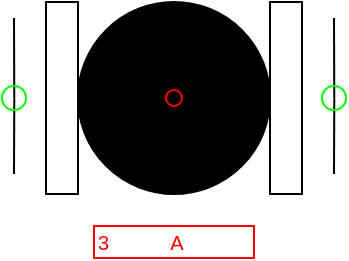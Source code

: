 <mxfile compressed="false" version="20.3.0" type="device">
  <diagram name="ND0030" id="1CP9VX86ncTdAmcYDIcw">
    <mxGraphModel dx="782" dy="531" grid="1" gridSize="2" guides="1" tooltips="1" connect="1" arrows="1" fold="1" page="1" pageScale="1" pageWidth="1169" pageHeight="827" math="0" shadow="0">
      <root>
        <mxCell id="22vkG-h5v2N9dKBLQ-ZE-0" />
        <mxCell id="22vkG-h5v2N9dKBLQ-ZE-135" value="Label" style="" parent="22vkG-h5v2N9dKBLQ-ZE-0" />
        <object label="%LabelLines%&amp;nbsp; &amp;nbsp; &amp;nbsp; &amp;nbsp; &amp;nbsp; &amp;nbsp;%LabelIndex%" placeholders="1" LabelLines="3" LabelIndex="A" id="OQSzNTRiM4NGO5r0WHCF-10">
          <mxCell style="rounded=0;whiteSpace=wrap;html=1;fillColor=none;strokeColor=#FF0000;fontColor=#FF0000;fontSize=10;align=left;" parent="22vkG-h5v2N9dKBLQ-ZE-135" vertex="1">
            <mxGeometry x="456" y="400" width="80" height="16" as="geometry" />
          </mxCell>
        </object>
        <mxCell id="22vkG-h5v2N9dKBLQ-ZE-134" value="Option1" style="" parent="22vkG-h5v2N9dKBLQ-ZE-0" />
        <mxCell id="OQSzNTRiM4NGO5r0WHCF-13" value="" style="ellipse;whiteSpace=wrap;html=1;aspect=fixed;fillColor=#000000;" parent="22vkG-h5v2N9dKBLQ-ZE-134" vertex="1">
          <mxGeometry x="448" y="288" width="96" height="96" as="geometry" />
        </mxCell>
        <mxCell id="OQSzNTRiM4NGO5r0WHCF-14" value="" style="rounded=0;whiteSpace=wrap;html=1;fillColor=none;" parent="22vkG-h5v2N9dKBLQ-ZE-134" vertex="1">
          <mxGeometry x="432" y="288" width="16" height="96" as="geometry" />
        </mxCell>
        <mxCell id="OQSzNTRiM4NGO5r0WHCF-16" value="" style="endArrow=none;html=1;rounded=0;startArrow=none;" parent="22vkG-h5v2N9dKBLQ-ZE-134" edge="1">
          <mxGeometry width="50" height="50" relative="1" as="geometry">
            <mxPoint x="576.143" y="336.286" as="sourcePoint" />
            <mxPoint x="576" y="296" as="targetPoint" />
          </mxGeometry>
        </mxCell>
        <mxCell id="OQSzNTRiM4NGO5r0WHCF-17" value="" style="endArrow=none;html=1;rounded=0;" parent="22vkG-h5v2N9dKBLQ-ZE-134" edge="1">
          <mxGeometry width="50" height="50" relative="1" as="geometry">
            <mxPoint x="576" y="374" as="sourcePoint" />
            <mxPoint x="576.143" y="336.286" as="targetPoint" />
          </mxGeometry>
        </mxCell>
        <mxCell id="OQSzNTRiM4NGO5r0WHCF-18" value="" style="endArrow=none;html=1;rounded=0;startArrow=none;" parent="22vkG-h5v2N9dKBLQ-ZE-134" edge="1">
          <mxGeometry width="50" height="50" relative="1" as="geometry">
            <mxPoint x="416.143" y="336.286" as="sourcePoint" />
            <mxPoint x="416" y="296" as="targetPoint" />
          </mxGeometry>
        </mxCell>
        <mxCell id="OQSzNTRiM4NGO5r0WHCF-19" value="" style="endArrow=none;html=1;rounded=0;" parent="22vkG-h5v2N9dKBLQ-ZE-134" edge="1">
          <mxGeometry width="50" height="50" relative="1" as="geometry">
            <mxPoint x="416" y="374" as="sourcePoint" />
            <mxPoint x="416.143" y="336.286" as="targetPoint" />
          </mxGeometry>
        </mxCell>
        <mxCell id="OQSzNTRiM4NGO5r0WHCF-22" value="" style="rounded=0;whiteSpace=wrap;html=1;fillColor=none;" parent="22vkG-h5v2N9dKBLQ-ZE-134" vertex="1">
          <mxGeometry x="544" y="288" width="16" height="96" as="geometry" />
        </mxCell>
        <object label="Symbol" Width="10" Height="6" UoM="mm" id="22vkG-h5v2N9dKBLQ-ZE-138">
          <mxCell style="" parent="22vkG-h5v2N9dKBLQ-ZE-0" visible="0" />
        </object>
        <mxCell id="OQSzNTRiM4NGO5r0WHCF-0" value="" style="ellipse;whiteSpace=wrap;html=1;aspect=fixed;fillColor=none;" parent="22vkG-h5v2N9dKBLQ-ZE-138" vertex="1">
          <mxGeometry x="448" y="288" width="96" height="96" as="geometry" />
        </mxCell>
        <mxCell id="OQSzNTRiM4NGO5r0WHCF-1" value="" style="rounded=0;whiteSpace=wrap;html=1;fillColor=none;" parent="22vkG-h5v2N9dKBLQ-ZE-138" vertex="1">
          <mxGeometry x="432" y="288" width="16" height="96" as="geometry" />
        </mxCell>
        <mxCell id="OQSzNTRiM4NGO5r0WHCF-3" value="" style="endArrow=none;html=1;rounded=0;startArrow=none;" parent="22vkG-h5v2N9dKBLQ-ZE-138" edge="1">
          <mxGeometry width="50" height="50" relative="1" as="geometry">
            <mxPoint x="576.143" y="336.286" as="sourcePoint" />
            <mxPoint x="576" y="296" as="targetPoint" />
          </mxGeometry>
        </mxCell>
        <mxCell id="OQSzNTRiM4NGO5r0WHCF-7" value="" style="endArrow=none;html=1;rounded=0;" parent="22vkG-h5v2N9dKBLQ-ZE-138" edge="1">
          <mxGeometry width="50" height="50" relative="1" as="geometry">
            <mxPoint x="576" y="374" as="sourcePoint" />
            <mxPoint x="576.143" y="336.286" as="targetPoint" />
          </mxGeometry>
        </mxCell>
        <mxCell id="OQSzNTRiM4NGO5r0WHCF-2" value="" style="endArrow=none;html=1;rounded=0;startArrow=none;" parent="22vkG-h5v2N9dKBLQ-ZE-138" edge="1">
          <mxGeometry width="50" height="50" relative="1" as="geometry">
            <mxPoint x="416.143" y="336.286" as="sourcePoint" />
            <mxPoint x="416" y="296" as="targetPoint" />
          </mxGeometry>
        </mxCell>
        <mxCell id="OQSzNTRiM4NGO5r0WHCF-9" value="" style="endArrow=none;html=1;rounded=0;" parent="22vkG-h5v2N9dKBLQ-ZE-138" edge="1">
          <mxGeometry width="50" height="50" relative="1" as="geometry">
            <mxPoint x="416" y="374" as="sourcePoint" />
            <mxPoint x="416.143" y="336.286" as="targetPoint" />
          </mxGeometry>
        </mxCell>
        <mxCell id="OQSzNTRiM4NGO5r0WHCF-20" value="" style="rounded=0;whiteSpace=wrap;html=1;fillColor=none;" parent="22vkG-h5v2N9dKBLQ-ZE-138" vertex="1">
          <mxGeometry x="544" y="288" width="16" height="96" as="geometry" />
        </mxCell>
        <mxCell id="22vkG-h5v2N9dKBLQ-ZE-124" value="Connection" style="" parent="22vkG-h5v2N9dKBLQ-ZE-0" />
        <object label="Connection" PipingConnector="Y" LabelConnector="N" SignalConnector="N" Direction="0" id="OQSzNTRiM4NGO5r0WHCF-11">
          <mxCell style="vsdxID=1407;fillColor=none;gradientColor=none;shape=stencil(rVFbDsIgEDwNnyQU4glqvcfGblsilmZBS28vZGMsxg9j/JvZmX1kR5g2TLCg0CpE8hdcbR8nYY5CaztPSDZmJEwnTDt4wpH8be6ZL1CcBV39vUxI3KdKh1YbswPTEzuBzlmiVGmKau9zUKM+jlJJQrJBko8QrZ+rrQ5oRJnXyMHBWElhRVx25ebnw/5zVvPFWRm83jxY5zilvf4eSy5xpKZ7AA==);strokeColor=#00ff00;strokeWidth=1;points=[[0.5,0.5,0,0,0]];labelBackgroundColor=none;rounded=0;html=1;whiteSpace=wrap;aspect=fixed;noLabel=1;snapToPoint=1;container=0;fontSize=16;" parent="22vkG-h5v2N9dKBLQ-ZE-124" vertex="1">
            <mxGeometry x="570" y="330" width="12" height="12" as="geometry" />
          </mxCell>
        </object>
        <object label="Connection" PipingConnector="Y" LabelConnector="N" SignalConnector="N" Direction="180" id="OQSzNTRiM4NGO5r0WHCF-12">
          <mxCell style="vsdxID=1407;fillColor=none;gradientColor=none;shape=stencil(rVFbDsIgEDwNnyQU4glqvcfGblsilmZBS28vZGMsxg9j/JvZmX1kR5g2TLCg0CpE8hdcbR8nYY5CaztPSDZmJEwnTDt4wpH8be6ZL1CcBV39vUxI3KdKh1YbswPTEzuBzlmiVGmKau9zUKM+jlJJQrJBko8QrZ+rrQ5oRJnXyMHBWElhRVx25ebnw/5zVvPFWRm83jxY5zilvf4eSy5xpKZ7AA==);strokeColor=#00ff00;strokeWidth=1;points=[[0.5,0.5,0,0,0]];labelBackgroundColor=none;rounded=0;html=1;whiteSpace=wrap;aspect=fixed;noLabel=1;snapToPoint=1;container=0;fontSize=16;" parent="22vkG-h5v2N9dKBLQ-ZE-124" vertex="1">
            <mxGeometry x="410" y="330" width="12" height="12" as="geometry" />
          </mxCell>
        </object>
        <mxCell id="22vkG-h5v2N9dKBLQ-ZE-136" value="Origo" style="" parent="22vkG-h5v2N9dKBLQ-ZE-0" />
        <object label="origo" id="OQSzNTRiM4NGO5r0WHCF-5">
          <mxCell style="vsdxID=1407;fillColor=none;gradientColor=none;shape=stencil(rVFbDsIgEDwNnyQU4glqvcfGblsilmZBS28vZGMsxg9j/JvZmX1kR5g2TLCg0CpE8hdcbR8nYY5CaztPSDZmJEwnTDt4wpH8be6ZL1CcBV39vUxI3KdKh1YbswPTEzuBzlmiVGmKau9zUKM+jlJJQrJBko8QrZ+rrQ5oRJnXyMHBWElhRVx25ebnw/5zVvPFWRm83jxY5zilvf4eSy5xpKZ7AA==);strokeColor=#ff0000;strokeWidth=1;points=[[0.5,0.5,0,0,0]];labelBackgroundColor=none;rounded=0;html=1;whiteSpace=wrap;aspect=fixed;noLabel=1;snapToPoint=1;" parent="22vkG-h5v2N9dKBLQ-ZE-136" vertex="1">
            <mxGeometry x="492" y="332" width="8" height="8" as="geometry" />
          </mxCell>
        </object>
      </root>
    </mxGraphModel>
  </diagram>
</mxfile>
